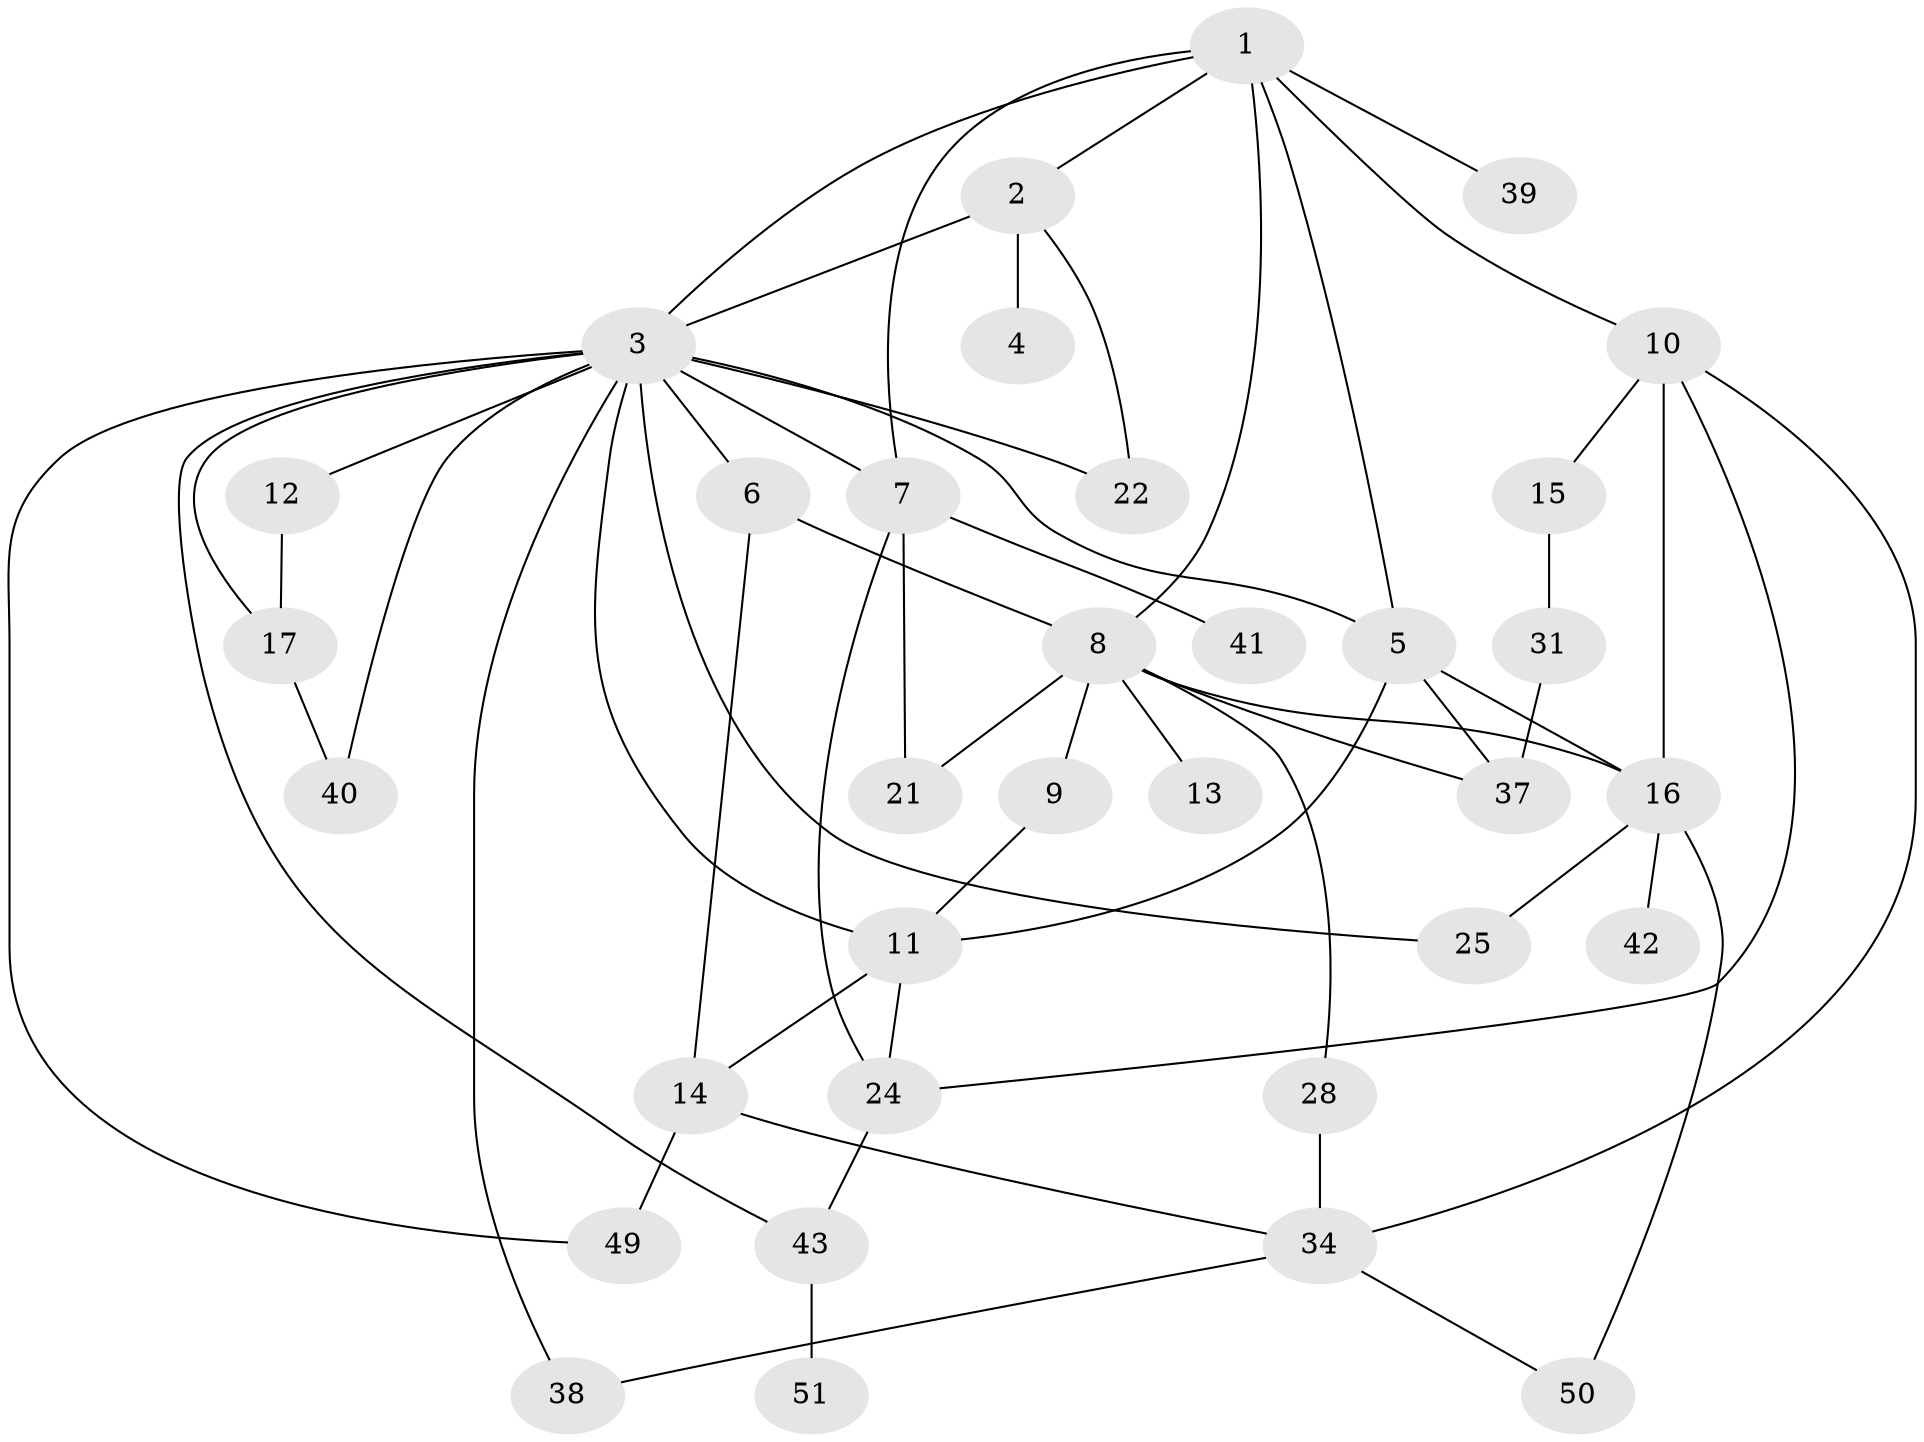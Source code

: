 // Generated by graph-tools (version 1.1) at 2025/23/03/03/25 07:23:35]
// undirected, 34 vertices, 57 edges
graph export_dot {
graph [start="1"]
  node [color=gray90,style=filled];
  1 [super="+48"];
  2 [super="+26"];
  3 [super="+27"];
  4;
  5 [super="+30"];
  6;
  7 [super="+29"];
  8 [super="+19"];
  9;
  10 [super="+18"];
  11 [super="+23"];
  12;
  13 [super="+20"];
  14 [super="+32"];
  15;
  16 [super="+35"];
  17 [super="+33"];
  21;
  22;
  24 [super="+46"];
  25 [super="+47"];
  28;
  31 [super="+44"];
  34 [super="+36"];
  37;
  38;
  39;
  40;
  41;
  42;
  43 [super="+45"];
  49;
  50;
  51;
  1 -- 2;
  1 -- 3;
  1 -- 5;
  1 -- 7;
  1 -- 10;
  1 -- 39;
  1 -- 8;
  2 -- 4;
  2 -- 3 [weight=2];
  2 -- 22;
  3 -- 6;
  3 -- 12;
  3 -- 22;
  3 -- 40;
  3 -- 5;
  3 -- 17;
  3 -- 49;
  3 -- 38;
  3 -- 7;
  3 -- 43;
  3 -- 11;
  3 -- 25;
  5 -- 16;
  5 -- 37;
  5 -- 11;
  6 -- 8;
  6 -- 14;
  7 -- 41;
  7 -- 21;
  7 -- 24;
  8 -- 9;
  8 -- 13;
  8 -- 21;
  8 -- 28;
  8 -- 37;
  8 -- 16;
  9 -- 11;
  10 -- 15;
  10 -- 16;
  10 -- 34;
  10 -- 24;
  11 -- 14;
  11 -- 24;
  12 -- 17;
  14 -- 49;
  14 -- 34;
  15 -- 31;
  16 -- 25;
  16 -- 42;
  16 -- 50;
  17 -- 40;
  24 -- 43;
  28 -- 34;
  31 -- 37;
  34 -- 50;
  34 -- 38;
  43 -- 51;
}

